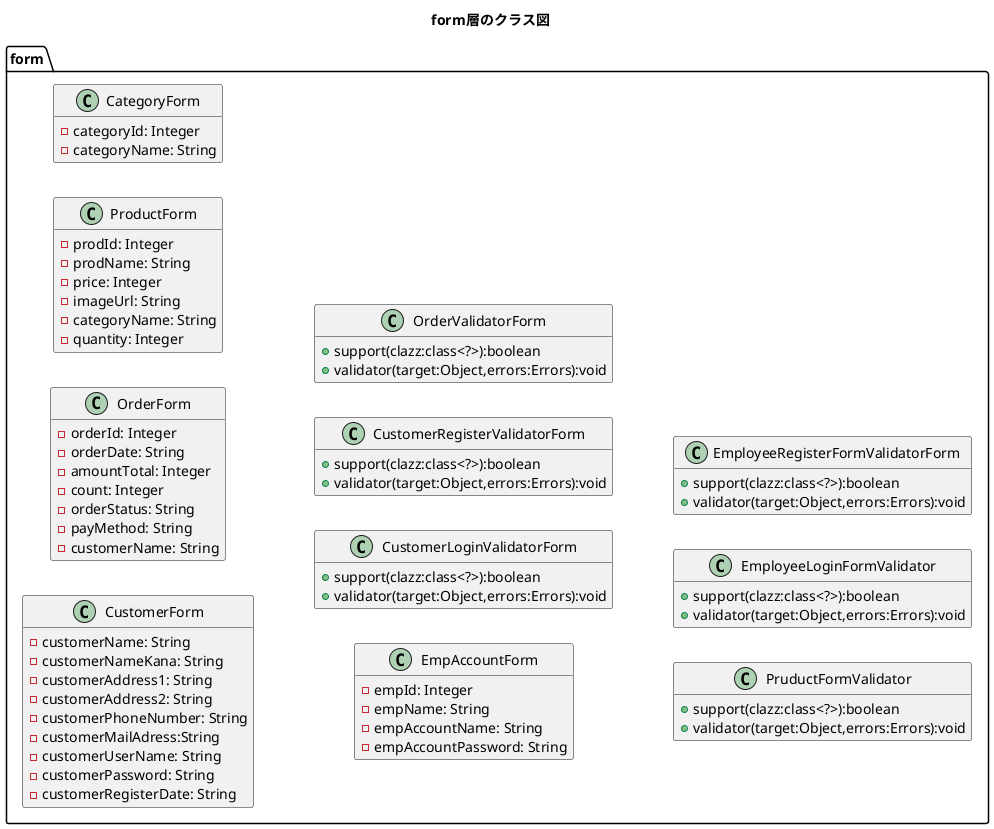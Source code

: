 @startuml
title form層のクラス図
hide empty members
left to right direction

package form{

    class CustomerForm{
        -customerName: String
        -customerNameKana: String
        -customerAddress1: String
        -customerAddress2: String
        -customerPhoneNumber: String
        -customerMailAdress:String
        -customerUserName: String
        -customerPassword: String
        -customerRegisterDate: String
    }

    class OrderForm{
        -orderId: Integer
        -orderDate: String
        -amountTotal: Integer
        -count: Integer
        -orderStatus: String
        -payMethod: String
        -customerName: String
    }

    class ProductForm{
        -prodId: Integer
        -prodName: String
        -price: Integer
        -imageUrl: String
        -categoryName: String
        -quantity: Integer
    }
    
    class CategoryForm{
        -categoryId: Integer
        -categoryName: String
    }
	
	
	class EmpAccountForm{
		-empId: Integer
		-empName: String
		-empAccountName: String
        -empAccountPassword: String
	}
    
    class CustomerLoginValidatorForm{
		+support(clazz:class<?>):boolean
		+validator(target:Object,errors:Errors):void
    }

    class CustomerRegisterValidatorForm{
		+support(clazz:class<?>):boolean
		+validator(target:Object,errors:Errors):void
    }
    
    class OrderValidatorForm{
		+support(clazz:class<?>):boolean
		+validator(target:Object,errors:Errors):void
    }
    
    class PruductFormValidator{
		+support(clazz:class<?>):boolean
		+validator(target:Object,errors:Errors):void
    }
    
    class EmployeeLoginFormValidator{
		+support(clazz:class<?>):boolean
		+validator(target:Object,errors:Errors):void
    }

    class EmployeeRegisterFormValidatorForm{
		+support(clazz:class<?>):boolean
		+validator(target:Object,errors:Errors):void
    }
}
@enduml



